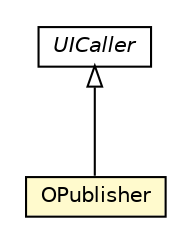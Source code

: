 #!/usr/local/bin/dot
#
# Class diagram 
# Generated by UMLGraph version R5_6-24-gf6e263 (http://www.umlgraph.org/)
#

digraph G {
	edge [fontname="Helvetica",fontsize=10,labelfontname="Helvetica",labelfontsize=10];
	node [fontname="Helvetica",fontsize=10,shape=plaintext];
	nodesep=0.25;
	ranksep=0.5;
	// org.universAAL.middleware.ui.UICaller
	c5962187 [label=<<table title="org.universAAL.middleware.ui.UICaller" border="0" cellborder="1" cellspacing="0" cellpadding="2" port="p" href="../../middleware/ui/UICaller.html">
		<tr><td><table border="0" cellspacing="0" cellpadding="1">
<tr><td align="center" balign="center"><font face="Helvetica-Oblique"> UICaller </font></td></tr>
		</table></td></tr>
		</table>>, URL="../../middleware/ui/UICaller.html", fontname="Helvetica", fontcolor="black", fontsize=10.0];
	// org.universAAL.samples.uibus.OPublisher
	c5964165 [label=<<table title="org.universAAL.samples.uibus.OPublisher" border="0" cellborder="1" cellspacing="0" cellpadding="2" port="p" bgcolor="lemonChiffon" href="./OPublisher.html">
		<tr><td><table border="0" cellspacing="0" cellpadding="1">
<tr><td align="center" balign="center"> OPublisher </td></tr>
		</table></td></tr>
		</table>>, URL="./OPublisher.html", fontname="Helvetica", fontcolor="black", fontsize=10.0];
	//org.universAAL.samples.uibus.OPublisher extends org.universAAL.middleware.ui.UICaller
	c5962187:p -> c5964165:p [dir=back,arrowtail=empty];
}

